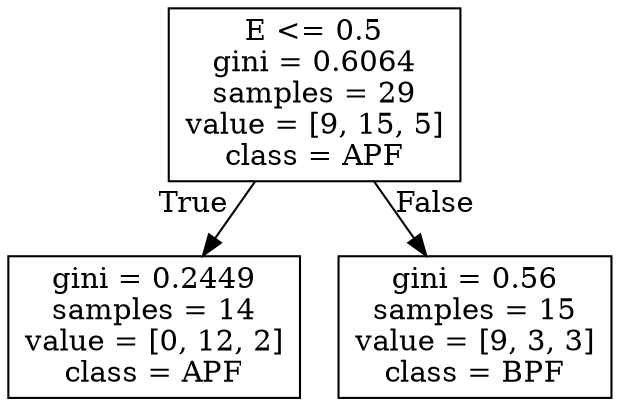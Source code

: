 digraph Tree {
node [shape=box] ;
0 [label="E <= 0.5\ngini = 0.6064\nsamples = 29\nvalue = [9, 15, 5]\nclass = APF"] ;
1 [label="gini = 0.2449\nsamples = 14\nvalue = [0, 12, 2]\nclass = APF"] ;
0 -> 1 [labeldistance=2.5, labelangle=45, headlabel="True"] ;
2 [label="gini = 0.56\nsamples = 15\nvalue = [9, 3, 3]\nclass = BPF"] ;
0 -> 2 [labeldistance=2.5, labelangle=-45, headlabel="False"] ;
}